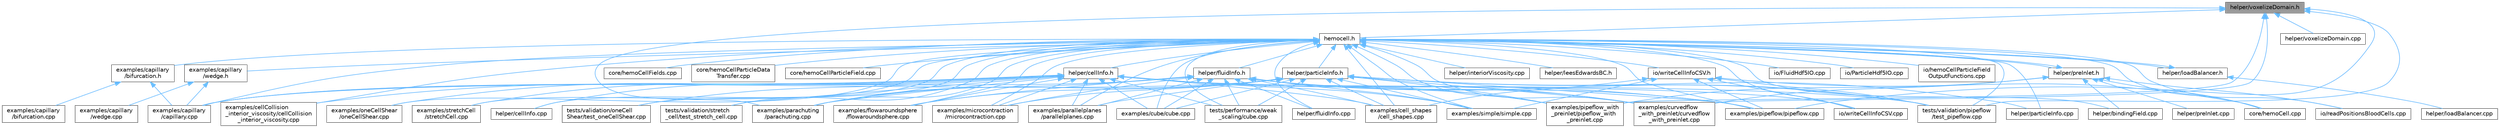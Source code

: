 digraph "helper/voxelizeDomain.h"
{
 // LATEX_PDF_SIZE
  bgcolor="transparent";
  edge [fontname=Helvetica,fontsize=10,labelfontname=Helvetica,labelfontsize=10];
  node [fontname=Helvetica,fontsize=10,shape=box,height=0.2,width=0.4];
  Node1 [id="Node000001",label="helper/voxelizeDomain.h",height=0.2,width=0.4,color="gray40", fillcolor="grey60", style="filled", fontcolor="black",tooltip=" "];
  Node1 -> Node2 [id="edge1_Node000001_Node000002",dir="back",color="steelblue1",style="solid",tooltip=" "];
  Node2 [id="Node000002",label="examples/curvedflow\l_with_preinlet/curvedflow\l_with_preinlet.cpp",height=0.2,width=0.4,color="grey40", fillcolor="white", style="filled",URL="$curvedflow__with__preinlet_8cpp.html",tooltip=" "];
  Node1 -> Node3 [id="edge2_Node000001_Node000003",dir="back",color="steelblue1",style="solid",tooltip=" "];
  Node3 [id="Node000003",label="examples/parachuting\l/parachuting.cpp",height=0.2,width=0.4,color="grey40", fillcolor="white", style="filled",URL="$parachuting_8cpp.html",tooltip=" "];
  Node1 -> Node4 [id="edge3_Node000001_Node000004",dir="back",color="steelblue1",style="solid",tooltip=" "];
  Node4 [id="Node000004",label="examples/pipeflow/pipeflow.cpp",height=0.2,width=0.4,color="grey40", fillcolor="white", style="filled",URL="$pipeflow_8cpp.html",tooltip=" "];
  Node1 -> Node5 [id="edge4_Node000001_Node000005",dir="back",color="steelblue1",style="solid",tooltip=" "];
  Node5 [id="Node000005",label="examples/pipeflow_with\l_preinlet/pipeflow_with\l_preinlet.cpp",height=0.2,width=0.4,color="grey40", fillcolor="white", style="filled",URL="$pipeflow__with__preinlet_8cpp.html",tooltip=" "];
  Node1 -> Node6 [id="edge5_Node000001_Node000006",dir="back",color="steelblue1",style="solid",tooltip=" "];
  Node6 [id="Node000006",label="helper/voxelizeDomain.cpp",height=0.2,width=0.4,color="grey40", fillcolor="white", style="filled",URL="$voxelizeDomain_8cpp.html",tooltip=" "];
  Node1 -> Node7 [id="edge6_Node000001_Node000007",dir="back",color="steelblue1",style="solid",tooltip=" "];
  Node7 [id="Node000007",label="hemocell.h",height=0.2,width=0.4,color="grey40", fillcolor="white", style="filled",URL="$hemocell_8h.html",tooltip=" "];
  Node7 -> Node8 [id="edge7_Node000007_Node000008",dir="back",color="steelblue1",style="solid",tooltip=" "];
  Node8 [id="Node000008",label="core/hemoCell.cpp",height=0.2,width=0.4,color="grey40", fillcolor="white", style="filled",URL="$hemoCell_8cpp.html",tooltip=" "];
  Node7 -> Node9 [id="edge8_Node000007_Node000009",dir="back",color="steelblue1",style="solid",tooltip=" "];
  Node9 [id="Node000009",label="core/hemoCellFields.cpp",height=0.2,width=0.4,color="grey40", fillcolor="white", style="filled",URL="$hemoCellFields_8cpp.html",tooltip=" "];
  Node7 -> Node10 [id="edge9_Node000007_Node000010",dir="back",color="steelblue1",style="solid",tooltip=" "];
  Node10 [id="Node000010",label="core/hemoCellParticleData\lTransfer.cpp",height=0.2,width=0.4,color="grey40", fillcolor="white", style="filled",URL="$hemoCellParticleDataTransfer_8cpp.html",tooltip=" "];
  Node7 -> Node11 [id="edge10_Node000007_Node000011",dir="back",color="steelblue1",style="solid",tooltip=" "];
  Node11 [id="Node000011",label="core/hemoCellParticleField.cpp",height=0.2,width=0.4,color="grey40", fillcolor="white", style="filled",URL="$hemoCellParticleField_8cpp.html",tooltip=" "];
  Node7 -> Node12 [id="edge11_Node000007_Node000012",dir="back",color="steelblue1",style="solid",tooltip=" "];
  Node12 [id="Node000012",label="examples/capillary\l/bifurcation.h",height=0.2,width=0.4,color="grey40", fillcolor="white", style="filled",URL="$bifurcation_8h.html",tooltip=" "];
  Node12 -> Node13 [id="edge12_Node000012_Node000013",dir="back",color="steelblue1",style="solid",tooltip=" "];
  Node13 [id="Node000013",label="examples/capillary\l/bifurcation.cpp",height=0.2,width=0.4,color="grey40", fillcolor="white", style="filled",URL="$bifurcation_8cpp.html",tooltip=" "];
  Node12 -> Node14 [id="edge13_Node000012_Node000014",dir="back",color="steelblue1",style="solid",tooltip=" "];
  Node14 [id="Node000014",label="examples/capillary\l/capillary.cpp",height=0.2,width=0.4,color="grey40", fillcolor="white", style="filled",URL="$capillary_8cpp.html",tooltip=" "];
  Node7 -> Node14 [id="edge14_Node000007_Node000014",dir="back",color="steelblue1",style="solid",tooltip=" "];
  Node7 -> Node15 [id="edge15_Node000007_Node000015",dir="back",color="steelblue1",style="solid",tooltip=" "];
  Node15 [id="Node000015",label="examples/capillary\l/wedge.h",height=0.2,width=0.4,color="grey40", fillcolor="white", style="filled",URL="$wedge_8h.html",tooltip=" "];
  Node15 -> Node14 [id="edge16_Node000015_Node000014",dir="back",color="steelblue1",style="solid",tooltip=" "];
  Node15 -> Node16 [id="edge17_Node000015_Node000016",dir="back",color="steelblue1",style="solid",tooltip=" "];
  Node16 [id="Node000016",label="examples/capillary\l/wedge.cpp",height=0.2,width=0.4,color="grey40", fillcolor="white", style="filled",URL="$wedge_8cpp.html",tooltip=" "];
  Node7 -> Node17 [id="edge18_Node000007_Node000017",dir="back",color="steelblue1",style="solid",tooltip=" "];
  Node17 [id="Node000017",label="examples/cellCollision\l_interior_viscosity/cellCollision\l_interior_viscosity.cpp",height=0.2,width=0.4,color="grey40", fillcolor="white", style="filled",URL="$cellCollision__interior__viscosity_8cpp.html",tooltip=" "];
  Node7 -> Node18 [id="edge19_Node000007_Node000018",dir="back",color="steelblue1",style="solid",tooltip=" "];
  Node18 [id="Node000018",label="examples/cell_shapes\l/cell_shapes.cpp",height=0.2,width=0.4,color="grey40", fillcolor="white", style="filled",URL="$cell__shapes_8cpp.html",tooltip=" "];
  Node7 -> Node19 [id="edge20_Node000007_Node000019",dir="back",color="steelblue1",style="solid",tooltip=" "];
  Node19 [id="Node000019",label="examples/cube/cube.cpp",height=0.2,width=0.4,color="grey40", fillcolor="white", style="filled",URL="$examples_2cube_2cube_8cpp.html",tooltip=" "];
  Node7 -> Node2 [id="edge21_Node000007_Node000002",dir="back",color="steelblue1",style="solid",tooltip=" "];
  Node7 -> Node20 [id="edge22_Node000007_Node000020",dir="back",color="steelblue1",style="solid",tooltip=" "];
  Node20 [id="Node000020",label="examples/flowaroundsphere\l/flowaroundsphere.cpp",height=0.2,width=0.4,color="grey40", fillcolor="white", style="filled",URL="$flowaroundsphere_8cpp.html",tooltip=" "];
  Node7 -> Node21 [id="edge23_Node000007_Node000021",dir="back",color="steelblue1",style="solid",tooltip=" "];
  Node21 [id="Node000021",label="examples/microcontraction\l/microcontraction.cpp",height=0.2,width=0.4,color="grey40", fillcolor="white", style="filled",URL="$microcontraction_8cpp.html",tooltip=" "];
  Node7 -> Node22 [id="edge24_Node000007_Node000022",dir="back",color="steelblue1",style="solid",tooltip=" "];
  Node22 [id="Node000022",label="examples/oneCellShear\l/oneCellShear.cpp",height=0.2,width=0.4,color="grey40", fillcolor="white", style="filled",URL="$oneCellShear_8cpp.html",tooltip=" "];
  Node7 -> Node3 [id="edge25_Node000007_Node000003",dir="back",color="steelblue1",style="solid",tooltip=" "];
  Node7 -> Node23 [id="edge26_Node000007_Node000023",dir="back",color="steelblue1",style="solid",tooltip=" "];
  Node23 [id="Node000023",label="examples/parallelplanes\l/parallelplanes.cpp",height=0.2,width=0.4,color="grey40", fillcolor="white", style="filled",URL="$parallelplanes_8cpp.html",tooltip=" "];
  Node7 -> Node4 [id="edge27_Node000007_Node000004",dir="back",color="steelblue1",style="solid",tooltip=" "];
  Node7 -> Node5 [id="edge28_Node000007_Node000005",dir="back",color="steelblue1",style="solid",tooltip=" "];
  Node7 -> Node24 [id="edge29_Node000007_Node000024",dir="back",color="steelblue1",style="solid",tooltip=" "];
  Node24 [id="Node000024",label="examples/simple/simple.cpp",height=0.2,width=0.4,color="grey40", fillcolor="white", style="filled",URL="$simple_8cpp.html",tooltip=" "];
  Node7 -> Node25 [id="edge30_Node000007_Node000025",dir="back",color="steelblue1",style="solid",tooltip=" "];
  Node25 [id="Node000025",label="examples/stretchCell\l/stretchCell.cpp",height=0.2,width=0.4,color="grey40", fillcolor="white", style="filled",URL="$stretchCell_8cpp.html",tooltip=" "];
  Node7 -> Node26 [id="edge31_Node000007_Node000026",dir="back",color="steelblue1",style="solid",tooltip=" "];
  Node26 [id="Node000026",label="helper/bindingField.cpp",height=0.2,width=0.4,color="grey40", fillcolor="white", style="filled",URL="$bindingField_8cpp.html",tooltip=" "];
  Node7 -> Node27 [id="edge32_Node000007_Node000027",dir="back",color="steelblue1",style="solid",tooltip=" "];
  Node27 [id="Node000027",label="helper/cellInfo.cpp",height=0.2,width=0.4,color="grey40", fillcolor="white", style="filled",URL="$cellInfo_8cpp.html",tooltip=" "];
  Node7 -> Node28 [id="edge33_Node000007_Node000028",dir="back",color="steelblue1",style="solid",tooltip=" "];
  Node28 [id="Node000028",label="helper/cellInfo.h",height=0.2,width=0.4,color="grey40", fillcolor="white", style="filled",URL="$cellInfo_8h.html",tooltip=" "];
  Node28 -> Node14 [id="edge34_Node000028_Node000014",dir="back",color="steelblue1",style="solid",tooltip=" "];
  Node28 -> Node17 [id="edge35_Node000028_Node000017",dir="back",color="steelblue1",style="solid",tooltip=" "];
  Node28 -> Node18 [id="edge36_Node000028_Node000018",dir="back",color="steelblue1",style="solid",tooltip=" "];
  Node28 -> Node19 [id="edge37_Node000028_Node000019",dir="back",color="steelblue1",style="solid",tooltip=" "];
  Node28 -> Node2 [id="edge38_Node000028_Node000002",dir="back",color="steelblue1",style="solid",tooltip=" "];
  Node28 -> Node20 [id="edge39_Node000028_Node000020",dir="back",color="steelblue1",style="solid",tooltip=" "];
  Node28 -> Node21 [id="edge40_Node000028_Node000021",dir="back",color="steelblue1",style="solid",tooltip=" "];
  Node28 -> Node22 [id="edge41_Node000028_Node000022",dir="back",color="steelblue1",style="solid",tooltip=" "];
  Node28 -> Node3 [id="edge42_Node000028_Node000003",dir="back",color="steelblue1",style="solid",tooltip=" "];
  Node28 -> Node23 [id="edge43_Node000028_Node000023",dir="back",color="steelblue1",style="solid",tooltip=" "];
  Node28 -> Node4 [id="edge44_Node000028_Node000004",dir="back",color="steelblue1",style="solid",tooltip=" "];
  Node28 -> Node5 [id="edge45_Node000028_Node000005",dir="back",color="steelblue1",style="solid",tooltip=" "];
  Node28 -> Node24 [id="edge46_Node000028_Node000024",dir="back",color="steelblue1",style="solid",tooltip=" "];
  Node28 -> Node25 [id="edge47_Node000028_Node000025",dir="back",color="steelblue1",style="solid",tooltip=" "];
  Node28 -> Node27 [id="edge48_Node000028_Node000027",dir="back",color="steelblue1",style="solid",tooltip=" "];
  Node28 -> Node29 [id="edge49_Node000028_Node000029",dir="back",color="steelblue1",style="solid",tooltip=" "];
  Node29 [id="Node000029",label="io/writeCellInfoCSV.cpp",height=0.2,width=0.4,color="grey40", fillcolor="white", style="filled",URL="$writeCellInfoCSV_8cpp.html",tooltip=" "];
  Node28 -> Node30 [id="edge50_Node000028_Node000030",dir="back",color="steelblue1",style="solid",tooltip=" "];
  Node30 [id="Node000030",label="tests/performance/weak\l_scaling/cube.cpp",height=0.2,width=0.4,color="grey40", fillcolor="white", style="filled",URL="$tests_2performance_2weak__scaling_2cube_8cpp.html",tooltip=" "];
  Node28 -> Node31 [id="edge51_Node000028_Node000031",dir="back",color="steelblue1",style="solid",tooltip=" "];
  Node31 [id="Node000031",label="tests/validation/oneCell\lShear/test_oneCellShear.cpp",height=0.2,width=0.4,color="grey40", fillcolor="white", style="filled",URL="$test__oneCellShear_8cpp.html",tooltip=" "];
  Node28 -> Node32 [id="edge52_Node000028_Node000032",dir="back",color="steelblue1",style="solid",tooltip=" "];
  Node32 [id="Node000032",label="tests/validation/pipeflow\l/test_pipeflow.cpp",height=0.2,width=0.4,color="grey40", fillcolor="white", style="filled",URL="$test__pipeflow_8cpp.html",tooltip=" "];
  Node28 -> Node33 [id="edge53_Node000028_Node000033",dir="back",color="steelblue1",style="solid",tooltip=" "];
  Node33 [id="Node000033",label="tests/validation/stretch\l_cell/test_stretch_cell.cpp",height=0.2,width=0.4,color="grey40", fillcolor="white", style="filled",URL="$test__stretch__cell_8cpp.html",tooltip=" "];
  Node7 -> Node34 [id="edge54_Node000007_Node000034",dir="back",color="steelblue1",style="solid",tooltip=" "];
  Node34 [id="Node000034",label="helper/fluidInfo.cpp",height=0.2,width=0.4,color="grey40", fillcolor="white", style="filled",URL="$fluidInfo_8cpp.html",tooltip=" "];
  Node7 -> Node35 [id="edge55_Node000007_Node000035",dir="back",color="steelblue1",style="solid",tooltip=" "];
  Node35 [id="Node000035",label="helper/fluidInfo.h",height=0.2,width=0.4,color="grey40", fillcolor="white", style="filled",URL="$fluidInfo_8h.html",tooltip=" "];
  Node35 -> Node14 [id="edge56_Node000035_Node000014",dir="back",color="steelblue1",style="solid",tooltip=" "];
  Node35 -> Node18 [id="edge57_Node000035_Node000018",dir="back",color="steelblue1",style="solid",tooltip=" "];
  Node35 -> Node19 [id="edge58_Node000035_Node000019",dir="back",color="steelblue1",style="solid",tooltip=" "];
  Node35 -> Node2 [id="edge59_Node000035_Node000002",dir="back",color="steelblue1",style="solid",tooltip=" "];
  Node35 -> Node20 [id="edge60_Node000035_Node000020",dir="back",color="steelblue1",style="solid",tooltip=" "];
  Node35 -> Node21 [id="edge61_Node000035_Node000021",dir="back",color="steelblue1",style="solid",tooltip=" "];
  Node35 -> Node3 [id="edge62_Node000035_Node000003",dir="back",color="steelblue1",style="solid",tooltip=" "];
  Node35 -> Node23 [id="edge63_Node000035_Node000023",dir="back",color="steelblue1",style="solid",tooltip=" "];
  Node35 -> Node4 [id="edge64_Node000035_Node000004",dir="back",color="steelblue1",style="solid",tooltip=" "];
  Node35 -> Node5 [id="edge65_Node000035_Node000005",dir="back",color="steelblue1",style="solid",tooltip=" "];
  Node35 -> Node24 [id="edge66_Node000035_Node000024",dir="back",color="steelblue1",style="solid",tooltip=" "];
  Node35 -> Node34 [id="edge67_Node000035_Node000034",dir="back",color="steelblue1",style="solid",tooltip=" "];
  Node35 -> Node30 [id="edge68_Node000035_Node000030",dir="back",color="steelblue1",style="solid",tooltip=" "];
  Node35 -> Node32 [id="edge69_Node000035_Node000032",dir="back",color="steelblue1",style="solid",tooltip=" "];
  Node7 -> Node36 [id="edge70_Node000007_Node000036",dir="back",color="steelblue1",style="solid",tooltip=" "];
  Node36 [id="Node000036",label="helper/interiorViscosity.cpp",height=0.2,width=0.4,color="grey40", fillcolor="white", style="filled",URL="$interiorViscosity_8cpp.html",tooltip=" "];
  Node7 -> Node37 [id="edge71_Node000007_Node000037",dir="back",color="steelblue1",style="solid",tooltip=" "];
  Node37 [id="Node000037",label="helper/leesEdwardsBC.h",height=0.2,width=0.4,color="grey40", fillcolor="white", style="filled",URL="$leesEdwardsBC_8h.html",tooltip=" "];
  Node7 -> Node38 [id="edge72_Node000007_Node000038",dir="back",color="steelblue1",style="solid",tooltip=" "];
  Node38 [id="Node000038",label="helper/loadBalancer.h",height=0.2,width=0.4,color="grey40", fillcolor="white", style="filled",URL="$loadBalancer_8h.html",tooltip=" "];
  Node38 -> Node39 [id="edge73_Node000038_Node000039",dir="back",color="steelblue1",style="solid",tooltip=" "];
  Node39 [id="Node000039",label="helper/loadBalancer.cpp",height=0.2,width=0.4,color="grey40", fillcolor="white", style="filled",URL="$loadBalancer_8cpp.html",tooltip=" "];
  Node38 -> Node7 [id="edge74_Node000038_Node000007",dir="back",color="steelblue1",style="solid",tooltip=" "];
  Node7 -> Node40 [id="edge75_Node000007_Node000040",dir="back",color="steelblue1",style="solid",tooltip=" "];
  Node40 [id="Node000040",label="helper/particleInfo.cpp",height=0.2,width=0.4,color="grey40", fillcolor="white", style="filled",URL="$particleInfo_8cpp.html",tooltip=" "];
  Node7 -> Node41 [id="edge76_Node000007_Node000041",dir="back",color="steelblue1",style="solid",tooltip=" "];
  Node41 [id="Node000041",label="helper/particleInfo.h",height=0.2,width=0.4,color="grey40", fillcolor="white", style="filled",URL="$particleInfo_8h.html",tooltip=" "];
  Node41 -> Node14 [id="edge77_Node000041_Node000014",dir="back",color="steelblue1",style="solid",tooltip=" "];
  Node41 -> Node18 [id="edge78_Node000041_Node000018",dir="back",color="steelblue1",style="solid",tooltip=" "];
  Node41 -> Node19 [id="edge79_Node000041_Node000019",dir="back",color="steelblue1",style="solid",tooltip=" "];
  Node41 -> Node2 [id="edge80_Node000041_Node000002",dir="back",color="steelblue1",style="solid",tooltip=" "];
  Node41 -> Node20 [id="edge81_Node000041_Node000020",dir="back",color="steelblue1",style="solid",tooltip=" "];
  Node41 -> Node21 [id="edge82_Node000041_Node000021",dir="back",color="steelblue1",style="solid",tooltip=" "];
  Node41 -> Node3 [id="edge83_Node000041_Node000003",dir="back",color="steelblue1",style="solid",tooltip=" "];
  Node41 -> Node23 [id="edge84_Node000041_Node000023",dir="back",color="steelblue1",style="solid",tooltip=" "];
  Node41 -> Node4 [id="edge85_Node000041_Node000004",dir="back",color="steelblue1",style="solid",tooltip=" "];
  Node41 -> Node5 [id="edge86_Node000041_Node000005",dir="back",color="steelblue1",style="solid",tooltip=" "];
  Node41 -> Node24 [id="edge87_Node000041_Node000024",dir="back",color="steelblue1",style="solid",tooltip=" "];
  Node41 -> Node40 [id="edge88_Node000041_Node000040",dir="back",color="steelblue1",style="solid",tooltip=" "];
  Node41 -> Node30 [id="edge89_Node000041_Node000030",dir="back",color="steelblue1",style="solid",tooltip=" "];
  Node41 -> Node32 [id="edge90_Node000041_Node000032",dir="back",color="steelblue1",style="solid",tooltip=" "];
  Node7 -> Node42 [id="edge91_Node000007_Node000042",dir="back",color="steelblue1",style="solid",tooltip=" "];
  Node42 [id="Node000042",label="helper/preInlet.h",height=0.2,width=0.4,color="grey40", fillcolor="white", style="filled",URL="$preInlet_8h.html",tooltip=" "];
  Node42 -> Node8 [id="edge92_Node000042_Node000008",dir="back",color="steelblue1",style="solid",tooltip=" "];
  Node42 -> Node2 [id="edge93_Node000042_Node000002",dir="back",color="steelblue1",style="solid",tooltip=" "];
  Node42 -> Node5 [id="edge94_Node000042_Node000005",dir="back",color="steelblue1",style="solid",tooltip=" "];
  Node42 -> Node26 [id="edge95_Node000042_Node000026",dir="back",color="steelblue1",style="solid",tooltip=" "];
  Node42 -> Node43 [id="edge96_Node000042_Node000043",dir="back",color="steelblue1",style="solid",tooltip=" "];
  Node43 [id="Node000043",label="helper/preInlet.cpp",height=0.2,width=0.4,color="grey40", fillcolor="white", style="filled",URL="$preInlet_8cpp.html",tooltip=" "];
  Node42 -> Node7 [id="edge97_Node000042_Node000007",dir="back",color="steelblue1",style="solid",tooltip=" "];
  Node42 -> Node44 [id="edge98_Node000042_Node000044",dir="back",color="steelblue1",style="solid",tooltip=" "];
  Node44 [id="Node000044",label="io/readPositionsBloodCells.cpp",height=0.2,width=0.4,color="grey40", fillcolor="white", style="filled",URL="$readPositionsBloodCells_8cpp.html",tooltip=" "];
  Node7 -> Node45 [id="edge99_Node000007_Node000045",dir="back",color="steelblue1",style="solid",tooltip=" "];
  Node45 [id="Node000045",label="io/FluidHdf5IO.cpp",height=0.2,width=0.4,color="grey40", fillcolor="white", style="filled",URL="$FluidHdf5IO_8cpp.html",tooltip=" "];
  Node7 -> Node46 [id="edge100_Node000007_Node000046",dir="back",color="steelblue1",style="solid",tooltip=" "];
  Node46 [id="Node000046",label="io/ParticleHdf5IO.cpp",height=0.2,width=0.4,color="grey40", fillcolor="white", style="filled",URL="$ParticleHdf5IO_8cpp.html",tooltip=" "];
  Node7 -> Node47 [id="edge101_Node000007_Node000047",dir="back",color="steelblue1",style="solid",tooltip=" "];
  Node47 [id="Node000047",label="io/hemoCellParticleField\lOutputFunctions.cpp",height=0.2,width=0.4,color="grey40", fillcolor="white", style="filled",URL="$hemoCellParticleFieldOutputFunctions_8cpp.html",tooltip=" "];
  Node7 -> Node44 [id="edge102_Node000007_Node000044",dir="back",color="steelblue1",style="solid",tooltip=" "];
  Node7 -> Node29 [id="edge103_Node000007_Node000029",dir="back",color="steelblue1",style="solid",tooltip=" "];
  Node7 -> Node48 [id="edge104_Node000007_Node000048",dir="back",color="steelblue1",style="solid",tooltip=" "];
  Node48 [id="Node000048",label="io/writeCellInfoCSV.h",height=0.2,width=0.4,color="grey40", fillcolor="white", style="filled",URL="$writeCellInfoCSV_8h.html",tooltip=" "];
  Node48 -> Node8 [id="edge105_Node000048_Node000008",dir="back",color="steelblue1",style="solid",tooltip=" "];
  Node48 -> Node18 [id="edge106_Node000048_Node000018",dir="back",color="steelblue1",style="solid",tooltip=" "];
  Node48 -> Node4 [id="edge107_Node000048_Node000004",dir="back",color="steelblue1",style="solid",tooltip=" "];
  Node48 -> Node24 [id="edge108_Node000048_Node000024",dir="back",color="steelblue1",style="solid",tooltip=" "];
  Node48 -> Node29 [id="edge109_Node000048_Node000029",dir="back",color="steelblue1",style="solid",tooltip=" "];
  Node48 -> Node32 [id="edge110_Node000048_Node000032",dir="back",color="steelblue1",style="solid",tooltip=" "];
  Node7 -> Node30 [id="edge111_Node000007_Node000030",dir="back",color="steelblue1",style="solid",tooltip=" "];
  Node7 -> Node31 [id="edge112_Node000007_Node000031",dir="back",color="steelblue1",style="solid",tooltip=" "];
  Node7 -> Node32 [id="edge113_Node000007_Node000032",dir="back",color="steelblue1",style="solid",tooltip=" "];
  Node7 -> Node33 [id="edge114_Node000007_Node000033",dir="back",color="steelblue1",style="solid",tooltip=" "];
  Node1 -> Node32 [id="edge115_Node000001_Node000032",dir="back",color="steelblue1",style="solid",tooltip=" "];
}
